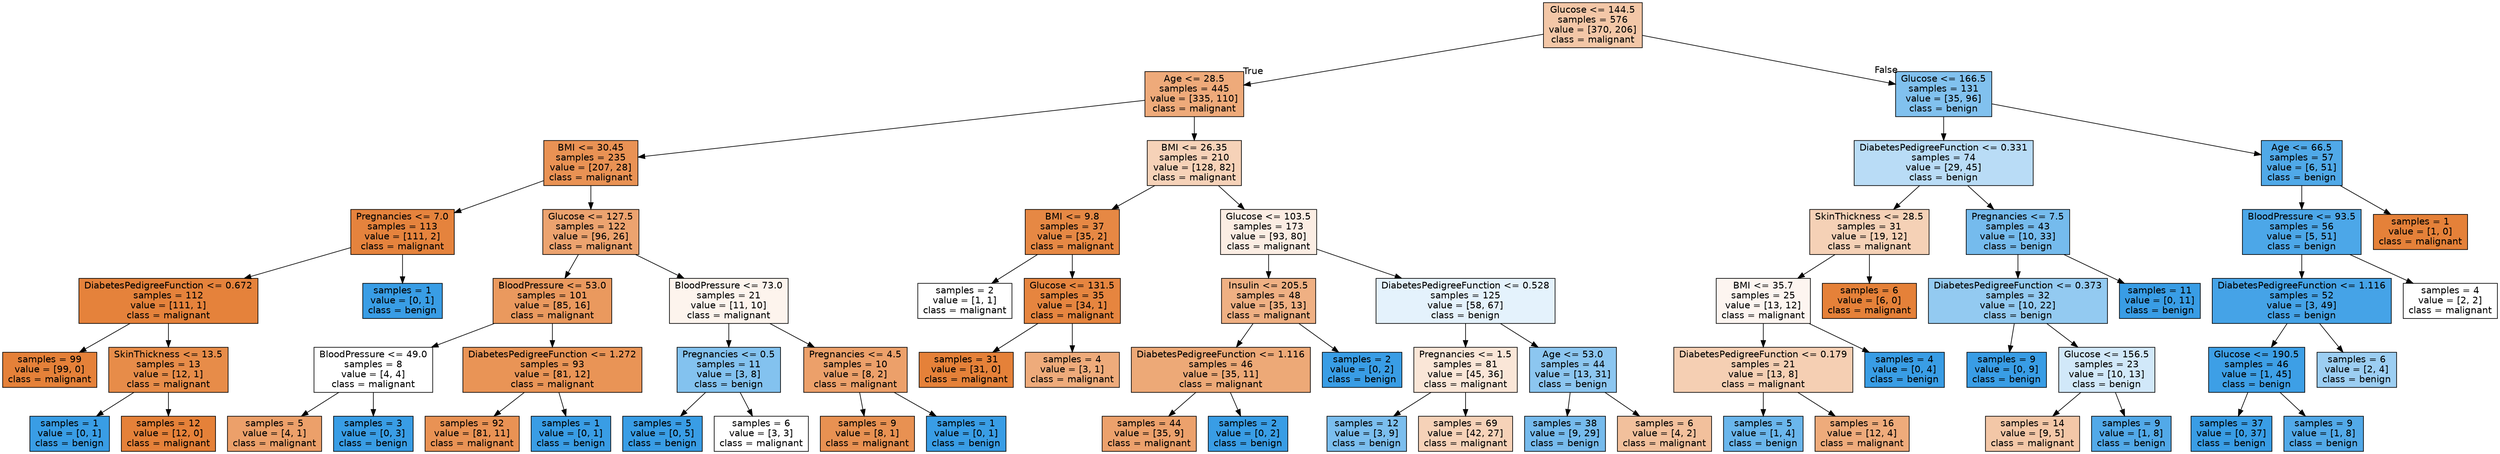digraph Tree {
node [shape=box, style="filled", color="black", fontname="helvetica"] ;
edge [fontname="helvetica"] ;
0 [label="Glucose <= 144.5\nsamples = 576\nvalue = [370, 206]\nclass = malignant", fillcolor="#f3c7a7"] ;
1 [label="Age <= 28.5\nsamples = 445\nvalue = [335, 110]\nclass = malignant", fillcolor="#eeaa7a"] ;
0 -> 1 [labeldistance=2.5, labelangle=45, headlabel="True"] ;
2 [label="BMI <= 30.45\nsamples = 235\nvalue = [207, 28]\nclass = malignant", fillcolor="#e99254"] ;
1 -> 2 ;
3 [label="Pregnancies <= 7.0\nsamples = 113\nvalue = [111, 2]\nclass = malignant", fillcolor="#e5833d"] ;
2 -> 3 ;
4 [label="DiabetesPedigreeFunction <= 0.672\nsamples = 112\nvalue = [111, 1]\nclass = malignant", fillcolor="#e5823b"] ;
3 -> 4 ;
5 [label="samples = 99\nvalue = [99, 0]\nclass = malignant", fillcolor="#e58139"] ;
4 -> 5 ;
6 [label="SkinThickness <= 13.5\nsamples = 13\nvalue = [12, 1]\nclass = malignant", fillcolor="#e78c49"] ;
4 -> 6 ;
7 [label="samples = 1\nvalue = [0, 1]\nclass = benign", fillcolor="#399de5"] ;
6 -> 7 ;
8 [label="samples = 12\nvalue = [12, 0]\nclass = malignant", fillcolor="#e58139"] ;
6 -> 8 ;
9 [label="samples = 1\nvalue = [0, 1]\nclass = benign", fillcolor="#399de5"] ;
3 -> 9 ;
10 [label="Glucose <= 127.5\nsamples = 122\nvalue = [96, 26]\nclass = malignant", fillcolor="#eca36f"] ;
2 -> 10 ;
11 [label="BloodPressure <= 53.0\nsamples = 101\nvalue = [85, 16]\nclass = malignant", fillcolor="#ea995e"] ;
10 -> 11 ;
12 [label="BloodPressure <= 49.0\nsamples = 8\nvalue = [4, 4]\nclass = malignant", fillcolor="#ffffff"] ;
11 -> 12 ;
13 [label="samples = 5\nvalue = [4, 1]\nclass = malignant", fillcolor="#eca06a"] ;
12 -> 13 ;
14 [label="samples = 3\nvalue = [0, 3]\nclass = benign", fillcolor="#399de5"] ;
12 -> 14 ;
15 [label="DiabetesPedigreeFunction <= 1.272\nsamples = 93\nvalue = [81, 12]\nclass = malignant", fillcolor="#e99456"] ;
11 -> 15 ;
16 [label="samples = 92\nvalue = [81, 11]\nclass = malignant", fillcolor="#e99254"] ;
15 -> 16 ;
17 [label="samples = 1\nvalue = [0, 1]\nclass = benign", fillcolor="#399de5"] ;
15 -> 17 ;
18 [label="BloodPressure <= 73.0\nsamples = 21\nvalue = [11, 10]\nclass = malignant", fillcolor="#fdf4ed"] ;
10 -> 18 ;
19 [label="Pregnancies <= 0.5\nsamples = 11\nvalue = [3, 8]\nclass = benign", fillcolor="#83c2ef"] ;
18 -> 19 ;
20 [label="samples = 5\nvalue = [0, 5]\nclass = benign", fillcolor="#399de5"] ;
19 -> 20 ;
21 [label="samples = 6\nvalue = [3, 3]\nclass = malignant", fillcolor="#ffffff"] ;
19 -> 21 ;
22 [label="Pregnancies <= 4.5\nsamples = 10\nvalue = [8, 2]\nclass = malignant", fillcolor="#eca06a"] ;
18 -> 22 ;
23 [label="samples = 9\nvalue = [8, 1]\nclass = malignant", fillcolor="#e89152"] ;
22 -> 23 ;
24 [label="samples = 1\nvalue = [0, 1]\nclass = benign", fillcolor="#399de5"] ;
22 -> 24 ;
25 [label="BMI <= 26.35\nsamples = 210\nvalue = [128, 82]\nclass = malignant", fillcolor="#f6d2b8"] ;
1 -> 25 ;
26 [label="BMI <= 9.8\nsamples = 37\nvalue = [35, 2]\nclass = malignant", fillcolor="#e68844"] ;
25 -> 26 ;
27 [label="samples = 2\nvalue = [1, 1]\nclass = malignant", fillcolor="#ffffff"] ;
26 -> 27 ;
28 [label="Glucose <= 131.5\nsamples = 35\nvalue = [34, 1]\nclass = malignant", fillcolor="#e6853f"] ;
26 -> 28 ;
29 [label="samples = 31\nvalue = [31, 0]\nclass = malignant", fillcolor="#e58139"] ;
28 -> 29 ;
30 [label="samples = 4\nvalue = [3, 1]\nclass = malignant", fillcolor="#eeab7b"] ;
28 -> 30 ;
31 [label="Glucose <= 103.5\nsamples = 173\nvalue = [93, 80]\nclass = malignant", fillcolor="#fbede3"] ;
25 -> 31 ;
32 [label="Insulin <= 205.5\nsamples = 48\nvalue = [35, 13]\nclass = malignant", fillcolor="#efb083"] ;
31 -> 32 ;
33 [label="DiabetesPedigreeFunction <= 1.116\nsamples = 46\nvalue = [35, 11]\nclass = malignant", fillcolor="#eda977"] ;
32 -> 33 ;
34 [label="samples = 44\nvalue = [35, 9]\nclass = malignant", fillcolor="#eca16c"] ;
33 -> 34 ;
35 [label="samples = 2\nvalue = [0, 2]\nclass = benign", fillcolor="#399de5"] ;
33 -> 35 ;
36 [label="samples = 2\nvalue = [0, 2]\nclass = benign", fillcolor="#399de5"] ;
32 -> 36 ;
37 [label="DiabetesPedigreeFunction <= 0.528\nsamples = 125\nvalue = [58, 67]\nclass = benign", fillcolor="#e4f2fc"] ;
31 -> 37 ;
38 [label="Pregnancies <= 1.5\nsamples = 81\nvalue = [45, 36]\nclass = malignant", fillcolor="#fae6d7"] ;
37 -> 38 ;
39 [label="samples = 12\nvalue = [3, 9]\nclass = benign", fillcolor="#7bbeee"] ;
38 -> 39 ;
40 [label="samples = 69\nvalue = [42, 27]\nclass = malignant", fillcolor="#f6d2b8"] ;
38 -> 40 ;
41 [label="Age <= 53.0\nsamples = 44\nvalue = [13, 31]\nclass = benign", fillcolor="#8cc6f0"] ;
37 -> 41 ;
42 [label="samples = 38\nvalue = [9, 29]\nclass = benign", fillcolor="#76bbed"] ;
41 -> 42 ;
43 [label="samples = 6\nvalue = [4, 2]\nclass = malignant", fillcolor="#f2c09c"] ;
41 -> 43 ;
44 [label="Glucose <= 166.5\nsamples = 131\nvalue = [35, 96]\nclass = benign", fillcolor="#81c1ee"] ;
0 -> 44 [labeldistance=2.5, labelangle=-45, headlabel="False"] ;
45 [label="DiabetesPedigreeFunction <= 0.331\nsamples = 74\nvalue = [29, 45]\nclass = benign", fillcolor="#b9dcf6"] ;
44 -> 45 ;
46 [label="SkinThickness <= 28.5\nsamples = 31\nvalue = [19, 12]\nclass = malignant", fillcolor="#f5d1b6"] ;
45 -> 46 ;
47 [label="BMI <= 35.7\nsamples = 25\nvalue = [13, 12]\nclass = malignant", fillcolor="#fdf5f0"] ;
46 -> 47 ;
48 [label="DiabetesPedigreeFunction <= 0.179\nsamples = 21\nvalue = [13, 8]\nclass = malignant", fillcolor="#f5cfb3"] ;
47 -> 48 ;
49 [label="samples = 5\nvalue = [1, 4]\nclass = benign", fillcolor="#6ab6ec"] ;
48 -> 49 ;
50 [label="samples = 16\nvalue = [12, 4]\nclass = malignant", fillcolor="#eeab7b"] ;
48 -> 50 ;
51 [label="samples = 4\nvalue = [0, 4]\nclass = benign", fillcolor="#399de5"] ;
47 -> 51 ;
52 [label="samples = 6\nvalue = [6, 0]\nclass = malignant", fillcolor="#e58139"] ;
46 -> 52 ;
53 [label="Pregnancies <= 7.5\nsamples = 43\nvalue = [10, 33]\nclass = benign", fillcolor="#75bbed"] ;
45 -> 53 ;
54 [label="DiabetesPedigreeFunction <= 0.373\nsamples = 32\nvalue = [10, 22]\nclass = benign", fillcolor="#93caf1"] ;
53 -> 54 ;
55 [label="samples = 9\nvalue = [0, 9]\nclass = benign", fillcolor="#399de5"] ;
54 -> 55 ;
56 [label="Glucose <= 156.5\nsamples = 23\nvalue = [10, 13]\nclass = benign", fillcolor="#d1e8f9"] ;
54 -> 56 ;
57 [label="samples = 14\nvalue = [9, 5]\nclass = malignant", fillcolor="#f3c7a7"] ;
56 -> 57 ;
58 [label="samples = 9\nvalue = [1, 8]\nclass = benign", fillcolor="#52a9e8"] ;
56 -> 58 ;
59 [label="samples = 11\nvalue = [0, 11]\nclass = benign", fillcolor="#399de5"] ;
53 -> 59 ;
60 [label="Age <= 66.5\nsamples = 57\nvalue = [6, 51]\nclass = benign", fillcolor="#50a9e8"] ;
44 -> 60 ;
61 [label="BloodPressure <= 93.5\nsamples = 56\nvalue = [5, 51]\nclass = benign", fillcolor="#4ca7e8"] ;
60 -> 61 ;
62 [label="DiabetesPedigreeFunction <= 1.116\nsamples = 52\nvalue = [3, 49]\nclass = benign", fillcolor="#45a3e7"] ;
61 -> 62 ;
63 [label="Glucose <= 190.5\nsamples = 46\nvalue = [1, 45]\nclass = benign", fillcolor="#3d9fe6"] ;
62 -> 63 ;
64 [label="samples = 37\nvalue = [0, 37]\nclass = benign", fillcolor="#399de5"] ;
63 -> 64 ;
65 [label="samples = 9\nvalue = [1, 8]\nclass = benign", fillcolor="#52a9e8"] ;
63 -> 65 ;
66 [label="samples = 6\nvalue = [2, 4]\nclass = benign", fillcolor="#9ccef2"] ;
62 -> 66 ;
67 [label="samples = 4\nvalue = [2, 2]\nclass = malignant", fillcolor="#ffffff"] ;
61 -> 67 ;
68 [label="samples = 1\nvalue = [1, 0]\nclass = malignant", fillcolor="#e58139"] ;
60 -> 68 ;
}